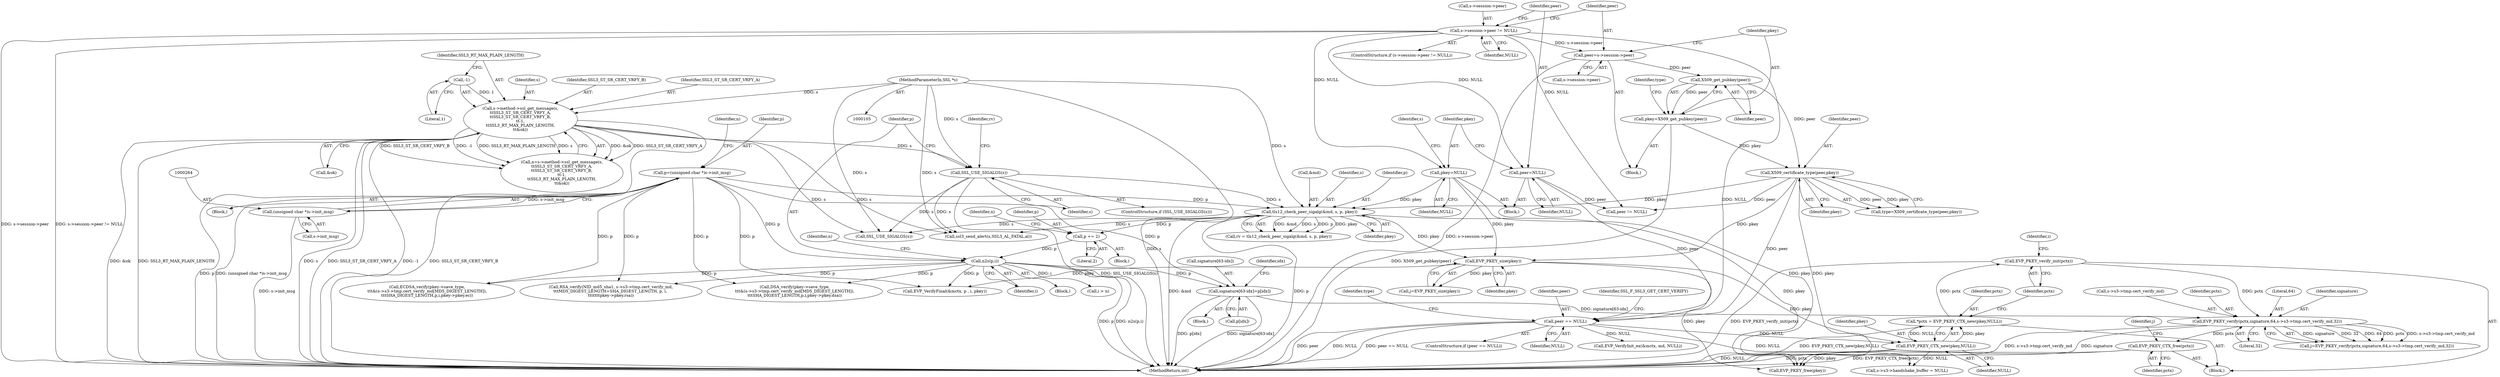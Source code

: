 digraph "0_openssl_1421e0c584ae9120ca1b88098f13d6d2e90b83a3@API" {
"1000658" [label="(Call,EVP_PKEY_CTX_free(pctx))"];
"1000646" [label="(Call,EVP_PKEY_verify(pctx,signature,64,s->s3->tmp.cert_verify_md,32))"];
"1000614" [label="(Call,EVP_PKEY_verify_init(pctx))"];
"1000609" [label="(Call,*pctx = EVP_PKEY_CTX_new(pkey,NULL))"];
"1000611" [label="(Call,EVP_PKEY_CTX_new(pkey,NULL))"];
"1000354" [label="(Call,EVP_PKEY_size(pkey))"];
"1000183" [label="(Call,pkey=NULL)"];
"1000154" [label="(Call,s->session->peer != NULL)"];
"1000297" [label="(Call,tls12_check_peer_sigalg(&md, s, p, pkey))"];
"1000291" [label="(Call,SSL_USE_SIGALGS(s))"];
"1000137" [label="(Call,s->method->ssl_get_message(s,\n\t\tSSL3_ST_SR_CERT_VRFY_A,\n\t\tSSL3_ST_SR_CERT_VRFY_B,\n\t\t-1,\n\t\tSSL3_RT_MAX_PLAIN_LENGTH,\n\t\t&ok))"];
"1000106" [label="(MethodParameterIn,SSL *s)"];
"1000141" [label="(Call,-1)"];
"1000261" [label="(Call,p=(unsigned char *)s->init_msg)"];
"1000263" [label="(Call,(unsigned char *)s->init_msg)"];
"1000175" [label="(Call,X509_certificate_type(peer,pkey))"];
"1000171" [label="(Call,X509_get_pubkey(peer))"];
"1000162" [label="(Call,peer=s->session->peer)"];
"1000169" [label="(Call,pkey=X509_get_pubkey(peer))"];
"1000223" [label="(Call,peer == NULL)"];
"1000180" [label="(Call,peer=NULL)"];
"1000635" [label="(Call,signature[63-idx]=p[idx])"];
"1000334" [label="(Call,n2s(p,i))"];
"1000328" [label="(Call,p += 2)"];
"1000177" [label="(Identifier,pkey)"];
"1000688" [label="(Call,ssl3_send_alert(s,SSL3_AL_FATAL,al))"];
"1000222" [label="(ControlStructure,if (peer == NULL))"];
"1000153" [label="(ControlStructure,if (s->session->peer != NULL))"];
"1000295" [label="(Call,rv = tls12_check_peer_sigalg(&md, s, p, pkey))"];
"1000225" [label="(Identifier,NULL)"];
"1000171" [label="(Call,X509_get_pubkey(peer))"];
"1000154" [label="(Call,s->session->peer != NULL)"];
"1000354" [label="(Call,EVP_PKEY_size(pkey))"];
"1000415" [label="(Call,EVP_VerifyInit_ex(&mctx, md, NULL))"];
"1000172" [label="(Identifier,peer)"];
"1000265" [label="(Call,s->init_msg)"];
"1000612" [label="(Identifier,pkey)"];
"1000293" [label="(Block,)"];
"1000514" [label="(Call,DSA_verify(pkey->save_type,\n\t\t\t&(s->s3->tmp.cert_verify_md[MD5_DIGEST_LENGTH]),\n\t\t\tSHA_DIGEST_LENGTH,p,i,pkey->pkey.dsa))"];
"1000648" [label="(Identifier,signature)"];
"1000180" [label="(Call,peer=NULL)"];
"1000228" [label="(Identifier,SSL_F_SSL3_GET_CERT_VERIFY)"];
"1000727" [label="(MethodReturn,int)"];
"1000184" [label="(Identifier,pkey)"];
"1000142" [label="(Literal,1)"];
"1000605" [label="(Block,)"];
"1000329" [label="(Identifier,p)"];
"1000135" [label="(Call,n=s->method->ssl_get_message(s,\n\t\tSSL3_ST_SR_CERT_VRFY_A,\n\t\tSSL3_ST_SR_CERT_VRFY_B,\n\t\t-1,\n\t\tSSL3_RT_MAX_PLAIN_LENGTH,\n\t\t&ok))"];
"1000615" [label="(Identifier,pctx)"];
"1000618" [label="(Identifier,i)"];
"1000706" [label="(Call,s->s3->handshake_buffer = NULL)"];
"1000658" [label="(Call,EVP_PKEY_CTX_free(pctx))"];
"1000461" [label="(Call,RSA_verify(NID_md5_sha1, s->s3->tmp.cert_verify_md,\n\t\t\tMD5_DIGEST_LENGTH+SHA_DIGEST_LENGTH, p, i, \n\t\t\t\t\t\t\tpkey->pkey.rsa))"];
"1000335" [label="(Identifier,p)"];
"1000262" [label="(Identifier,p)"];
"1000614" [label="(Call,EVP_PKEY_verify_init(pctx))"];
"1000183" [label="(Call,pkey=NULL)"];
"1000636" [label="(Call,signature[63-idx])"];
"1000271" [label="(Identifier,n)"];
"1000635" [label="(Call,signature[63-idx]=p[idx])"];
"1000139" [label="(Identifier,SSL3_ST_SR_CERT_VRFY_A)"];
"1000173" [label="(Call,type=X509_certificate_type(peer,pkey))"];
"1000296" [label="(Identifier,rv)"];
"1000609" [label="(Call,*pctx = EVP_PKEY_CTX_new(pkey,NULL))"];
"1000332" [label="(Identifier,n)"];
"1000338" [label="(Identifier,n)"];
"1000650" [label="(Call,s->s3->tmp.cert_verify_md)"];
"1000161" [label="(Block,)"];
"1000610" [label="(Identifier,pctx)"];
"1000182" [label="(Identifier,NULL)"];
"1000336" [label="(Identifier,i)"];
"1000289" [label="(Block,)"];
"1000647" [label="(Identifier,pctx)"];
"1000649" [label="(Literal,64)"];
"1000174" [label="(Identifier,type)"];
"1000175" [label="(Call,X509_certificate_type(peer,pkey))"];
"1000644" [label="(Call,j=EVP_PKEY_verify(pctx,signature,64,s->s3->tmp.cert_verify_md,32))"];
"1000106" [label="(MethodParameterIn,SSL *s)"];
"1000723" [label="(Call,EVP_PKEY_free(pkey))"];
"1000185" [label="(Identifier,NULL)"];
"1000292" [label="(Identifier,s)"];
"1000302" [label="(Identifier,pkey)"];
"1000162" [label="(Call,peer=s->session->peer)"];
"1000297" [label="(Call,tls12_check_peer_sigalg(&md, s, p, pkey))"];
"1000301" [label="(Identifier,p)"];
"1000291" [label="(Call,SSL_USE_SIGALGS(s))"];
"1000237" [label="(Identifier,type)"];
"1000633" [label="(Identifier,idx)"];
"1000191" [label="(Identifier,s)"];
"1000141" [label="(Call,-1)"];
"1000169" [label="(Call,pkey=X509_get_pubkey(peer))"];
"1000341" [label="(Call,i > n)"];
"1000207" [label="(Call,peer != NULL)"];
"1000377" [label="(Call,SSL_USE_SIGALGS(s))"];
"1000558" [label="(Call,ECDSA_verify(pkey->save_type,\n\t\t\t&(s->s3->tmp.cert_verify_md[MD5_DIGEST_LENGTH]),\n\t\t\tSHA_DIGEST_LENGTH,p,i,pkey->pkey.ec))"];
"1000160" [label="(Identifier,NULL)"];
"1000224" [label="(Identifier,peer)"];
"1000107" [label="(Block,)"];
"1000657" [label="(Literal,32)"];
"1000181" [label="(Identifier,peer)"];
"1000138" [label="(Identifier,s)"];
"1000662" [label="(Identifier,j)"];
"1000155" [label="(Call,s->session->peer)"];
"1000290" [label="(ControlStructure,if (SSL_USE_SIGALGS(s)))"];
"1000352" [label="(Call,j=EVP_PKEY_size(pkey))"];
"1000611" [label="(Call,EVP_PKEY_CTX_new(pkey,NULL))"];
"1000334" [label="(Call,n2s(p,i))"];
"1000176" [label="(Identifier,peer)"];
"1000261" [label="(Call,p=(unsigned char *)s->init_msg)"];
"1000263" [label="(Call,(unsigned char *)s->init_msg)"];
"1000330" [label="(Literal,2)"];
"1000646" [label="(Call,EVP_PKEY_verify(pctx,signature,64,s->s3->tmp.cert_verify_md,32))"];
"1000163" [label="(Identifier,peer)"];
"1000436" [label="(Call,EVP_VerifyFinal(&mctx, p , i, pkey))"];
"1000328" [label="(Call,p += 2)"];
"1000140" [label="(Identifier,SSL3_ST_SR_CERT_VRFY_B)"];
"1000137" [label="(Call,s->method->ssl_get_message(s,\n\t\tSSL3_ST_SR_CERT_VRFY_A,\n\t\tSSL3_ST_SR_CERT_VRFY_B,\n\t\t-1,\n\t\tSSL3_RT_MAX_PLAIN_LENGTH,\n\t\t&ok))"];
"1000298" [label="(Call,&md)"];
"1000144" [label="(Call,&ok)"];
"1000179" [label="(Block,)"];
"1000634" [label="(Block,)"];
"1000300" [label="(Identifier,s)"];
"1000613" [label="(Identifier,NULL)"];
"1000223" [label="(Call,peer == NULL)"];
"1000164" [label="(Call,s->session->peer)"];
"1000170" [label="(Identifier,pkey)"];
"1000355" [label="(Identifier,pkey)"];
"1000659" [label="(Identifier,pctx)"];
"1000641" [label="(Call,p[idx])"];
"1000143" [label="(Identifier,SSL3_RT_MAX_PLAIN_LENGTH)"];
"1000658" -> "1000605"  [label="AST: "];
"1000658" -> "1000659"  [label="CFG: "];
"1000659" -> "1000658"  [label="AST: "];
"1000662" -> "1000658"  [label="CFG: "];
"1000658" -> "1000727"  [label="DDG: EVP_PKEY_CTX_free(pctx)"];
"1000658" -> "1000727"  [label="DDG: pctx"];
"1000646" -> "1000658"  [label="DDG: pctx"];
"1000646" -> "1000644"  [label="AST: "];
"1000646" -> "1000657"  [label="CFG: "];
"1000647" -> "1000646"  [label="AST: "];
"1000648" -> "1000646"  [label="AST: "];
"1000649" -> "1000646"  [label="AST: "];
"1000650" -> "1000646"  [label="AST: "];
"1000657" -> "1000646"  [label="AST: "];
"1000644" -> "1000646"  [label="CFG: "];
"1000646" -> "1000727"  [label="DDG: s->s3->tmp.cert_verify_md"];
"1000646" -> "1000727"  [label="DDG: signature"];
"1000646" -> "1000644"  [label="DDG: signature"];
"1000646" -> "1000644"  [label="DDG: 32"];
"1000646" -> "1000644"  [label="DDG: 64"];
"1000646" -> "1000644"  [label="DDG: pctx"];
"1000646" -> "1000644"  [label="DDG: s->s3->tmp.cert_verify_md"];
"1000614" -> "1000646"  [label="DDG: pctx"];
"1000635" -> "1000646"  [label="DDG: signature[63-idx]"];
"1000614" -> "1000605"  [label="AST: "];
"1000614" -> "1000615"  [label="CFG: "];
"1000615" -> "1000614"  [label="AST: "];
"1000618" -> "1000614"  [label="CFG: "];
"1000614" -> "1000727"  [label="DDG: EVP_PKEY_verify_init(pctx)"];
"1000609" -> "1000614"  [label="DDG: pctx"];
"1000609" -> "1000605"  [label="AST: "];
"1000609" -> "1000611"  [label="CFG: "];
"1000610" -> "1000609"  [label="AST: "];
"1000611" -> "1000609"  [label="AST: "];
"1000615" -> "1000609"  [label="CFG: "];
"1000609" -> "1000727"  [label="DDG: EVP_PKEY_CTX_new(pkey,NULL)"];
"1000611" -> "1000609"  [label="DDG: pkey"];
"1000611" -> "1000609"  [label="DDG: NULL"];
"1000611" -> "1000613"  [label="CFG: "];
"1000612" -> "1000611"  [label="AST: "];
"1000613" -> "1000611"  [label="AST: "];
"1000611" -> "1000727"  [label="DDG: NULL"];
"1000354" -> "1000611"  [label="DDG: pkey"];
"1000223" -> "1000611"  [label="DDG: NULL"];
"1000611" -> "1000706"  [label="DDG: NULL"];
"1000611" -> "1000723"  [label="DDG: pkey"];
"1000354" -> "1000352"  [label="AST: "];
"1000354" -> "1000355"  [label="CFG: "];
"1000355" -> "1000354"  [label="AST: "];
"1000352" -> "1000354"  [label="CFG: "];
"1000354" -> "1000352"  [label="DDG: pkey"];
"1000183" -> "1000354"  [label="DDG: pkey"];
"1000297" -> "1000354"  [label="DDG: pkey"];
"1000175" -> "1000354"  [label="DDG: pkey"];
"1000354" -> "1000436"  [label="DDG: pkey"];
"1000354" -> "1000723"  [label="DDG: pkey"];
"1000183" -> "1000179"  [label="AST: "];
"1000183" -> "1000185"  [label="CFG: "];
"1000184" -> "1000183"  [label="AST: "];
"1000185" -> "1000183"  [label="AST: "];
"1000191" -> "1000183"  [label="CFG: "];
"1000154" -> "1000183"  [label="DDG: NULL"];
"1000183" -> "1000297"  [label="DDG: pkey"];
"1000183" -> "1000723"  [label="DDG: pkey"];
"1000154" -> "1000153"  [label="AST: "];
"1000154" -> "1000160"  [label="CFG: "];
"1000155" -> "1000154"  [label="AST: "];
"1000160" -> "1000154"  [label="AST: "];
"1000163" -> "1000154"  [label="CFG: "];
"1000181" -> "1000154"  [label="CFG: "];
"1000154" -> "1000727"  [label="DDG: s->session->peer"];
"1000154" -> "1000727"  [label="DDG: s->session->peer != NULL"];
"1000154" -> "1000162"  [label="DDG: s->session->peer"];
"1000154" -> "1000180"  [label="DDG: NULL"];
"1000154" -> "1000207"  [label="DDG: NULL"];
"1000154" -> "1000223"  [label="DDG: NULL"];
"1000297" -> "1000295"  [label="AST: "];
"1000297" -> "1000302"  [label="CFG: "];
"1000298" -> "1000297"  [label="AST: "];
"1000300" -> "1000297"  [label="AST: "];
"1000301" -> "1000297"  [label="AST: "];
"1000302" -> "1000297"  [label="AST: "];
"1000295" -> "1000297"  [label="CFG: "];
"1000297" -> "1000727"  [label="DDG: &md"];
"1000297" -> "1000727"  [label="DDG: p"];
"1000297" -> "1000295"  [label="DDG: &md"];
"1000297" -> "1000295"  [label="DDG: s"];
"1000297" -> "1000295"  [label="DDG: p"];
"1000297" -> "1000295"  [label="DDG: pkey"];
"1000291" -> "1000297"  [label="DDG: s"];
"1000106" -> "1000297"  [label="DDG: s"];
"1000261" -> "1000297"  [label="DDG: p"];
"1000175" -> "1000297"  [label="DDG: pkey"];
"1000297" -> "1000328"  [label="DDG: p"];
"1000297" -> "1000377"  [label="DDG: s"];
"1000297" -> "1000688"  [label="DDG: s"];
"1000297" -> "1000723"  [label="DDG: pkey"];
"1000291" -> "1000290"  [label="AST: "];
"1000291" -> "1000292"  [label="CFG: "];
"1000292" -> "1000291"  [label="AST: "];
"1000296" -> "1000291"  [label="CFG: "];
"1000335" -> "1000291"  [label="CFG: "];
"1000291" -> "1000727"  [label="DDG: SSL_USE_SIGALGS(s)"];
"1000137" -> "1000291"  [label="DDG: s"];
"1000106" -> "1000291"  [label="DDG: s"];
"1000291" -> "1000377"  [label="DDG: s"];
"1000291" -> "1000688"  [label="DDG: s"];
"1000137" -> "1000135"  [label="AST: "];
"1000137" -> "1000144"  [label="CFG: "];
"1000138" -> "1000137"  [label="AST: "];
"1000139" -> "1000137"  [label="AST: "];
"1000140" -> "1000137"  [label="AST: "];
"1000141" -> "1000137"  [label="AST: "];
"1000143" -> "1000137"  [label="AST: "];
"1000144" -> "1000137"  [label="AST: "];
"1000135" -> "1000137"  [label="CFG: "];
"1000137" -> "1000727"  [label="DDG: SSL3_ST_SR_CERT_VRFY_A"];
"1000137" -> "1000727"  [label="DDG: -1"];
"1000137" -> "1000727"  [label="DDG: SSL3_ST_SR_CERT_VRFY_B"];
"1000137" -> "1000727"  [label="DDG: &ok"];
"1000137" -> "1000727"  [label="DDG: SSL3_RT_MAX_PLAIN_LENGTH"];
"1000137" -> "1000727"  [label="DDG: s"];
"1000137" -> "1000135"  [label="DDG: &ok"];
"1000137" -> "1000135"  [label="DDG: SSL3_ST_SR_CERT_VRFY_A"];
"1000137" -> "1000135"  [label="DDG: SSL3_ST_SR_CERT_VRFY_B"];
"1000137" -> "1000135"  [label="DDG: -1"];
"1000137" -> "1000135"  [label="DDG: SSL3_RT_MAX_PLAIN_LENGTH"];
"1000137" -> "1000135"  [label="DDG: s"];
"1000106" -> "1000137"  [label="DDG: s"];
"1000141" -> "1000137"  [label="DDG: 1"];
"1000137" -> "1000377"  [label="DDG: s"];
"1000137" -> "1000688"  [label="DDG: s"];
"1000106" -> "1000105"  [label="AST: "];
"1000106" -> "1000727"  [label="DDG: s"];
"1000106" -> "1000377"  [label="DDG: s"];
"1000106" -> "1000688"  [label="DDG: s"];
"1000141" -> "1000142"  [label="CFG: "];
"1000142" -> "1000141"  [label="AST: "];
"1000143" -> "1000141"  [label="CFG: "];
"1000261" -> "1000107"  [label="AST: "];
"1000261" -> "1000263"  [label="CFG: "];
"1000262" -> "1000261"  [label="AST: "];
"1000263" -> "1000261"  [label="AST: "];
"1000271" -> "1000261"  [label="CFG: "];
"1000261" -> "1000727"  [label="DDG: (unsigned char *)s->init_msg"];
"1000261" -> "1000727"  [label="DDG: p"];
"1000263" -> "1000261"  [label="DDG: s->init_msg"];
"1000261" -> "1000334"  [label="DDG: p"];
"1000261" -> "1000436"  [label="DDG: p"];
"1000261" -> "1000461"  [label="DDG: p"];
"1000261" -> "1000514"  [label="DDG: p"];
"1000261" -> "1000558"  [label="DDG: p"];
"1000261" -> "1000635"  [label="DDG: p"];
"1000263" -> "1000265"  [label="CFG: "];
"1000264" -> "1000263"  [label="AST: "];
"1000265" -> "1000263"  [label="AST: "];
"1000263" -> "1000727"  [label="DDG: s->init_msg"];
"1000175" -> "1000173"  [label="AST: "];
"1000175" -> "1000177"  [label="CFG: "];
"1000176" -> "1000175"  [label="AST: "];
"1000177" -> "1000175"  [label="AST: "];
"1000173" -> "1000175"  [label="CFG: "];
"1000175" -> "1000173"  [label="DDG: peer"];
"1000175" -> "1000173"  [label="DDG: pkey"];
"1000171" -> "1000175"  [label="DDG: peer"];
"1000169" -> "1000175"  [label="DDG: pkey"];
"1000175" -> "1000207"  [label="DDG: peer"];
"1000175" -> "1000223"  [label="DDG: peer"];
"1000175" -> "1000723"  [label="DDG: pkey"];
"1000171" -> "1000169"  [label="AST: "];
"1000171" -> "1000172"  [label="CFG: "];
"1000172" -> "1000171"  [label="AST: "];
"1000169" -> "1000171"  [label="CFG: "];
"1000171" -> "1000169"  [label="DDG: peer"];
"1000162" -> "1000171"  [label="DDG: peer"];
"1000162" -> "1000161"  [label="AST: "];
"1000162" -> "1000164"  [label="CFG: "];
"1000163" -> "1000162"  [label="AST: "];
"1000164" -> "1000162"  [label="AST: "];
"1000170" -> "1000162"  [label="CFG: "];
"1000162" -> "1000727"  [label="DDG: s->session->peer"];
"1000169" -> "1000161"  [label="AST: "];
"1000170" -> "1000169"  [label="AST: "];
"1000174" -> "1000169"  [label="CFG: "];
"1000169" -> "1000727"  [label="DDG: X509_get_pubkey(peer)"];
"1000223" -> "1000222"  [label="AST: "];
"1000223" -> "1000225"  [label="CFG: "];
"1000224" -> "1000223"  [label="AST: "];
"1000225" -> "1000223"  [label="AST: "];
"1000228" -> "1000223"  [label="CFG: "];
"1000237" -> "1000223"  [label="CFG: "];
"1000223" -> "1000727"  [label="DDG: NULL"];
"1000223" -> "1000727"  [label="DDG: peer == NULL"];
"1000223" -> "1000727"  [label="DDG: peer"];
"1000180" -> "1000223"  [label="DDG: peer"];
"1000223" -> "1000415"  [label="DDG: NULL"];
"1000223" -> "1000706"  [label="DDG: NULL"];
"1000180" -> "1000179"  [label="AST: "];
"1000180" -> "1000182"  [label="CFG: "];
"1000181" -> "1000180"  [label="AST: "];
"1000182" -> "1000180"  [label="AST: "];
"1000184" -> "1000180"  [label="CFG: "];
"1000180" -> "1000207"  [label="DDG: peer"];
"1000635" -> "1000634"  [label="AST: "];
"1000635" -> "1000641"  [label="CFG: "];
"1000636" -> "1000635"  [label="AST: "];
"1000641" -> "1000635"  [label="AST: "];
"1000633" -> "1000635"  [label="CFG: "];
"1000635" -> "1000727"  [label="DDG: p[idx]"];
"1000635" -> "1000727"  [label="DDG: signature[63-idx]"];
"1000334" -> "1000635"  [label="DDG: p"];
"1000334" -> "1000289"  [label="AST: "];
"1000334" -> "1000336"  [label="CFG: "];
"1000335" -> "1000334"  [label="AST: "];
"1000336" -> "1000334"  [label="AST: "];
"1000338" -> "1000334"  [label="CFG: "];
"1000334" -> "1000727"  [label="DDG: n2s(p,i)"];
"1000334" -> "1000727"  [label="DDG: p"];
"1000328" -> "1000334"  [label="DDG: p"];
"1000334" -> "1000341"  [label="DDG: i"];
"1000334" -> "1000436"  [label="DDG: p"];
"1000334" -> "1000461"  [label="DDG: p"];
"1000334" -> "1000514"  [label="DDG: p"];
"1000334" -> "1000558"  [label="DDG: p"];
"1000328" -> "1000293"  [label="AST: "];
"1000328" -> "1000330"  [label="CFG: "];
"1000329" -> "1000328"  [label="AST: "];
"1000330" -> "1000328"  [label="AST: "];
"1000332" -> "1000328"  [label="CFG: "];
}
